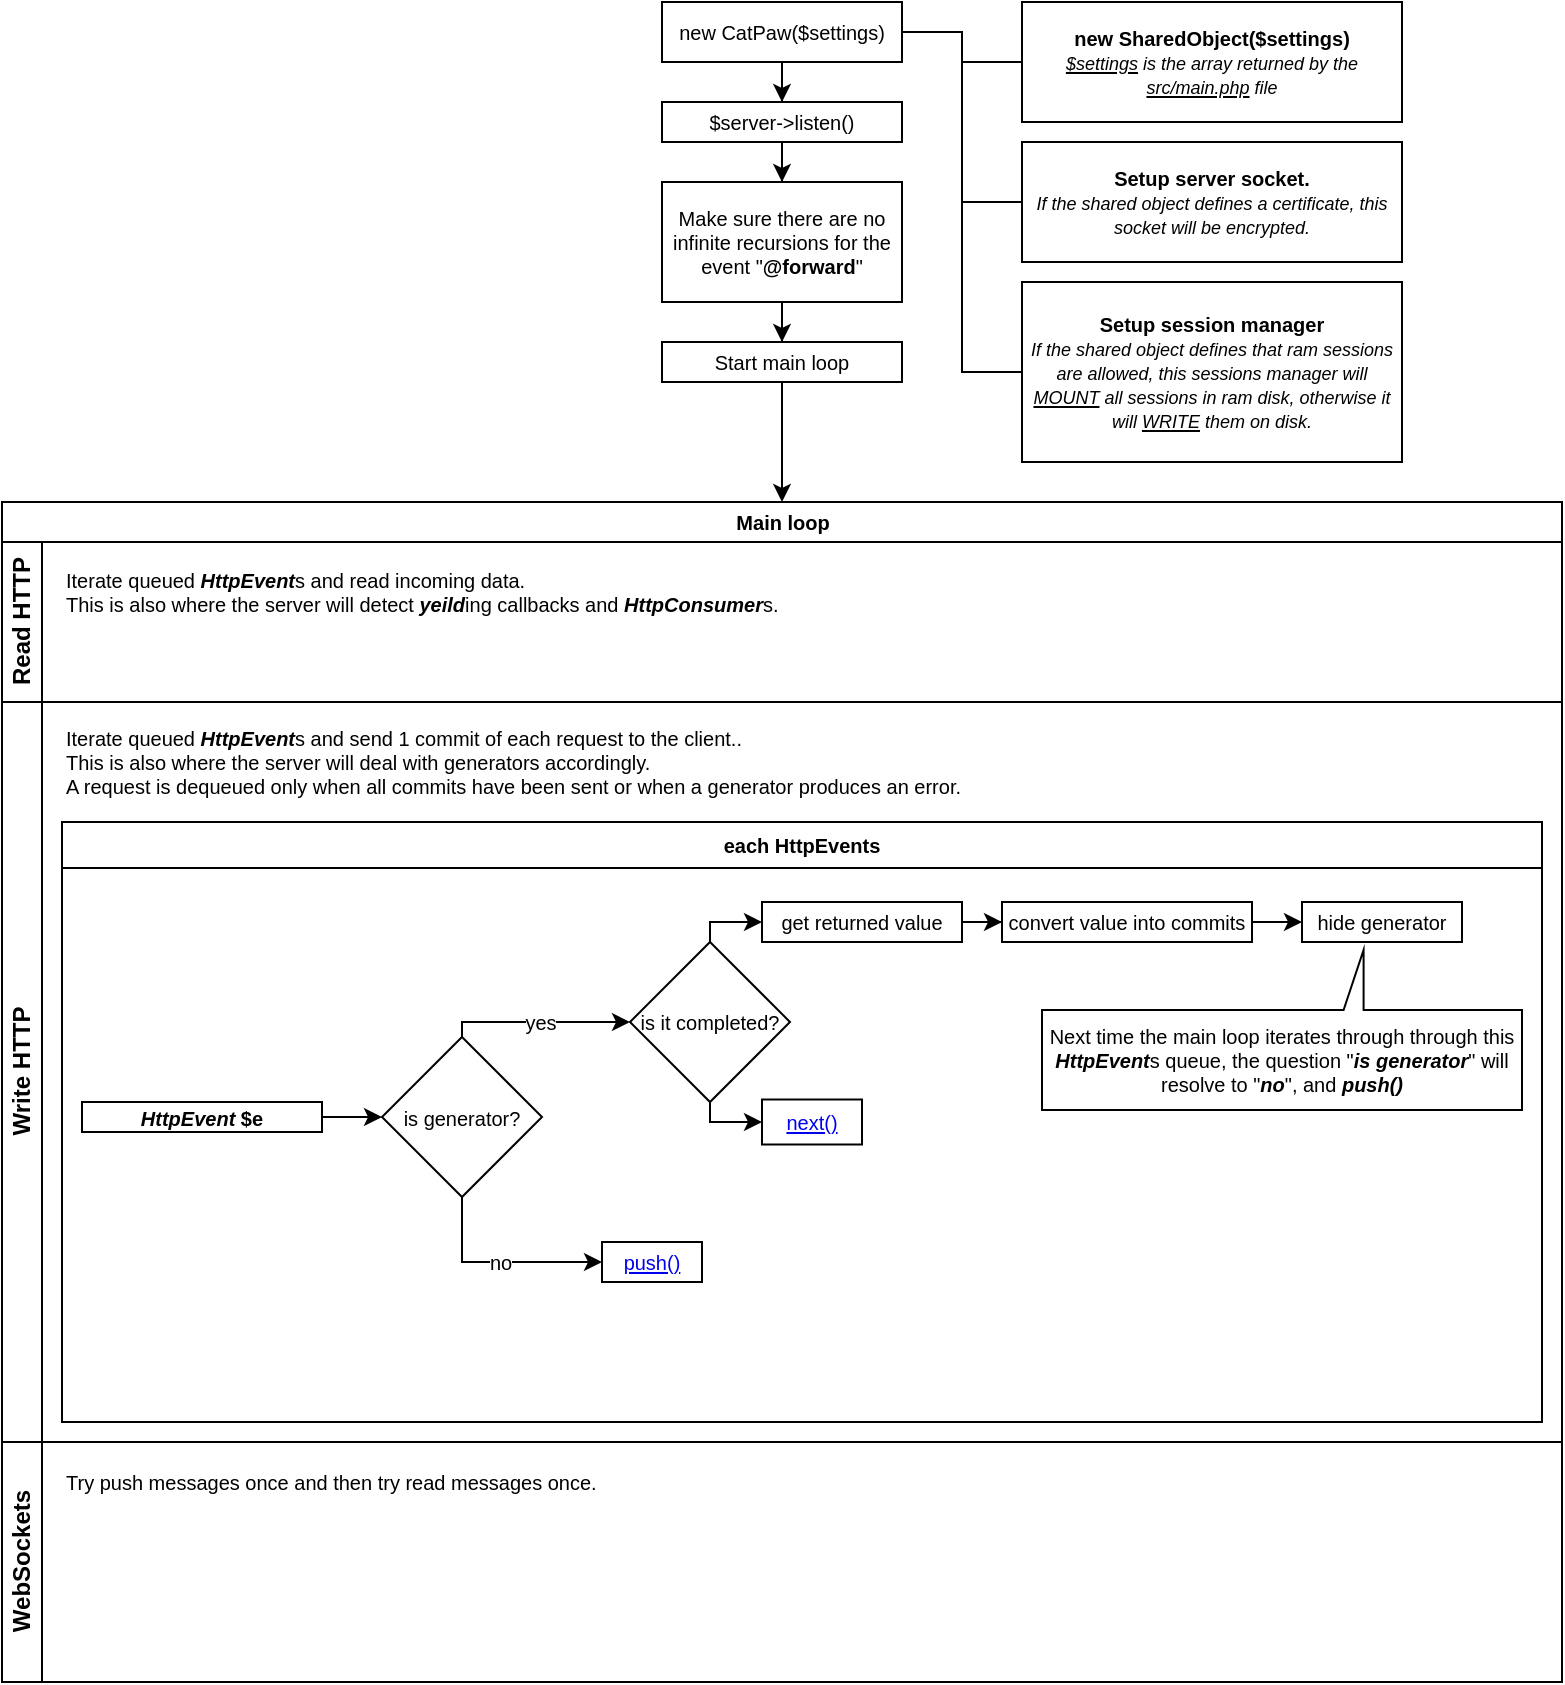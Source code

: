 <mxfile version="13.9.8" type="github">
  <diagram id="8ZCvkTjQwKNvJjbv2cjB" name="Page-1">
    <mxGraphModel dx="948" dy="559" grid="1" gridSize="10" guides="1" tooltips="1" connect="1" arrows="1" fold="1" page="1" pageScale="1" pageWidth="827" pageHeight="1169" math="0" shadow="0">
      <root>
        <mxCell id="0" />
        <mxCell id="1" parent="0" />
        <mxCell id="lEfsinpkYx7kkaVaV9f4-2" style="edgeStyle=orthogonalEdgeStyle;rounded=0;orthogonalLoop=1;jettySize=auto;html=1;" edge="1" parent="1" source="lEfsinpkYx7kkaVaV9f4-1" target="lEfsinpkYx7kkaVaV9f4-3">
          <mxGeometry relative="1" as="geometry">
            <mxPoint x="414" y="150" as="targetPoint" />
          </mxGeometry>
        </mxCell>
        <mxCell id="lEfsinpkYx7kkaVaV9f4-7" style="edgeStyle=orthogonalEdgeStyle;rounded=0;orthogonalLoop=1;jettySize=auto;html=1;entryX=0;entryY=0.5;entryDx=0;entryDy=0;fontSize=10;endArrow=none;endFill=0;" edge="1" parent="1" source="lEfsinpkYx7kkaVaV9f4-1" target="lEfsinpkYx7kkaVaV9f4-6">
          <mxGeometry relative="1" as="geometry" />
        </mxCell>
        <mxCell id="lEfsinpkYx7kkaVaV9f4-9" style="edgeStyle=orthogonalEdgeStyle;rounded=0;orthogonalLoop=1;jettySize=auto;html=1;entryX=0;entryY=0.5;entryDx=0;entryDy=0;fontSize=10;endArrow=none;endFill=0;" edge="1" parent="1" source="lEfsinpkYx7kkaVaV9f4-1" target="lEfsinpkYx7kkaVaV9f4-8">
          <mxGeometry relative="1" as="geometry" />
        </mxCell>
        <mxCell id="lEfsinpkYx7kkaVaV9f4-1" value="new CatPaw($settings)" style="rounded=0;whiteSpace=wrap;html=1;fontSize=10;" vertex="1" parent="1">
          <mxGeometry x="350" y="50" width="120" height="30" as="geometry" />
        </mxCell>
        <mxCell id="lEfsinpkYx7kkaVaV9f4-4" style="edgeStyle=orthogonalEdgeStyle;rounded=0;orthogonalLoop=1;jettySize=auto;html=1;exitX=1;exitY=0.5;exitDx=0;exitDy=0;endArrow=none;endFill=0;" edge="1" parent="1" source="lEfsinpkYx7kkaVaV9f4-1" target="lEfsinpkYx7kkaVaV9f4-5">
          <mxGeometry relative="1" as="geometry">
            <mxPoint x="560" y="180" as="targetPoint" />
            <mxPoint x="480" y="80" as="sourcePoint" />
          </mxGeometry>
        </mxCell>
        <mxCell id="lEfsinpkYx7kkaVaV9f4-12" style="edgeStyle=orthogonalEdgeStyle;rounded=0;orthogonalLoop=1;jettySize=auto;html=1;entryX=0.5;entryY=0;entryDx=0;entryDy=0;endArrow=classic;endFill=1;strokeColor=#000000;fontSize=10;" edge="1" parent="1" source="lEfsinpkYx7kkaVaV9f4-3" target="lEfsinpkYx7kkaVaV9f4-11">
          <mxGeometry relative="1" as="geometry" />
        </mxCell>
        <mxCell id="lEfsinpkYx7kkaVaV9f4-3" value="&lt;font style=&quot;font-size: 10px&quot;&gt;$server-&amp;gt;listen()&lt;/font&gt;" style="rounded=0;whiteSpace=wrap;html=1;" vertex="1" parent="1">
          <mxGeometry x="350" y="100" width="120" height="20" as="geometry" />
        </mxCell>
        <mxCell id="lEfsinpkYx7kkaVaV9f4-5" value="&lt;b&gt;new SharedObject($settings)&lt;/b&gt;&lt;br&gt;&lt;i&gt;&lt;font style=&quot;font-size: 9px&quot;&gt;&lt;u&gt;$settings&lt;/u&gt; is the array returned by the &lt;u&gt;src/main.php&lt;/u&gt;&amp;nbsp;file&lt;/font&gt;&lt;/i&gt;" style="rounded=0;whiteSpace=wrap;html=1;fontSize=10;" vertex="1" parent="1">
          <mxGeometry x="530" y="50" width="190" height="60" as="geometry" />
        </mxCell>
        <mxCell id="lEfsinpkYx7kkaVaV9f4-6" value="&lt;b&gt;&lt;font style=&quot;font-size: 10px&quot;&gt;Setup session manager&lt;/font&gt;&lt;/b&gt;&lt;br&gt;&lt;font style=&quot;font-size: 9px&quot;&gt;&lt;i&gt;If the shared object defines that ram sessions are allowed, this sessions manager will &lt;u&gt;MOUNT&lt;/u&gt; all sessions in ram disk, otherwise it will &lt;u&gt;WRITE&lt;/u&gt;&amp;nbsp;them on disk.&lt;/i&gt;&lt;/font&gt;" style="rounded=0;whiteSpace=wrap;html=1;fontSize=10;" vertex="1" parent="1">
          <mxGeometry x="530" y="190" width="190" height="90" as="geometry" />
        </mxCell>
        <mxCell id="lEfsinpkYx7kkaVaV9f4-8" value="&lt;b&gt;Setup server socket.&lt;/b&gt;&lt;br&gt;&lt;font style=&quot;font-size: 9px&quot;&gt;&lt;i&gt;If the shared object defines a certificate, this socket will be encrypted.&lt;/i&gt;&lt;/font&gt;" style="rounded=0;whiteSpace=wrap;html=1;fontSize=10;" vertex="1" parent="1">
          <mxGeometry x="530" y="120" width="190" height="60" as="geometry" />
        </mxCell>
        <mxCell id="lEfsinpkYx7kkaVaV9f4-14" style="edgeStyle=orthogonalEdgeStyle;rounded=0;orthogonalLoop=1;jettySize=auto;html=1;entryX=0.5;entryY=0;entryDx=0;entryDy=0;endArrow=classic;endFill=1;strokeColor=#000000;fontSize=10;" edge="1" parent="1" source="lEfsinpkYx7kkaVaV9f4-11" target="lEfsinpkYx7kkaVaV9f4-13">
          <mxGeometry relative="1" as="geometry" />
        </mxCell>
        <mxCell id="lEfsinpkYx7kkaVaV9f4-11" value="Make sure there are no infinite recursions for the event &quot;&lt;b&gt;@forward&lt;/b&gt;&quot;" style="rounded=0;whiteSpace=wrap;html=1;fontSize=10;" vertex="1" parent="1">
          <mxGeometry x="350" y="140" width="120" height="60" as="geometry" />
        </mxCell>
        <mxCell id="lEfsinpkYx7kkaVaV9f4-20" style="edgeStyle=orthogonalEdgeStyle;rounded=0;orthogonalLoop=1;jettySize=auto;html=1;entryX=0.5;entryY=0;entryDx=0;entryDy=0;endArrow=classic;endFill=1;strokeColor=#000000;fontSize=10;" edge="1" parent="1" source="lEfsinpkYx7kkaVaV9f4-13" target="lEfsinpkYx7kkaVaV9f4-16">
          <mxGeometry relative="1" as="geometry" />
        </mxCell>
        <mxCell id="lEfsinpkYx7kkaVaV9f4-13" value="Start main loop" style="rounded=0;whiteSpace=wrap;html=1;fontSize=10;" vertex="1" parent="1">
          <mxGeometry x="350" y="220" width="120" height="20" as="geometry" />
        </mxCell>
        <mxCell id="lEfsinpkYx7kkaVaV9f4-16" value="Main loop" style="swimlane;html=1;childLayout=stackLayout;resizeParent=1;resizeParentMax=0;horizontal=1;startSize=20;horizontalStack=0;fontSize=10;" vertex="1" parent="1">
          <mxGeometry x="20" y="300" width="780" height="590" as="geometry" />
        </mxCell>
        <mxCell id="lEfsinpkYx7kkaVaV9f4-17" value="Read HTTP" style="swimlane;html=1;startSize=20;horizontal=0;" vertex="1" parent="lEfsinpkYx7kkaVaV9f4-16">
          <mxGeometry y="20" width="780" height="80" as="geometry" />
        </mxCell>
        <mxCell id="lEfsinpkYx7kkaVaV9f4-29" value="Iterate queued &lt;b&gt;&lt;i&gt;HttpEvent&lt;/i&gt;&lt;/b&gt;s and read incoming data.&lt;br&gt;&lt;div&gt;This is also where the server will detect &lt;b&gt;&lt;i&gt;yeild&lt;/i&gt;&lt;/b&gt;ing callbacks and &lt;b&gt;&lt;i&gt;HttpConsumer&lt;/i&gt;&lt;/b&gt;s.&lt;/div&gt;" style="text;html=1;align=left;verticalAlign=middle;resizable=0;points=[];autosize=1;fontSize=10;" vertex="1" parent="lEfsinpkYx7kkaVaV9f4-17">
          <mxGeometry x="30" y="10" width="370" height="30" as="geometry" />
        </mxCell>
        <mxCell id="lEfsinpkYx7kkaVaV9f4-18" value="Write HTTP" style="swimlane;html=1;startSize=20;horizontal=0;" vertex="1" parent="lEfsinpkYx7kkaVaV9f4-16">
          <mxGeometry y="100" width="780" height="370" as="geometry" />
        </mxCell>
        <mxCell id="lEfsinpkYx7kkaVaV9f4-31" value="Iterate queued &lt;b&gt;&lt;i&gt;HttpEvent&lt;/i&gt;&lt;/b&gt;s and send 1 commit of each request to the client..&lt;br&gt;This is also where the server will deal with generators accordingly.&lt;br&gt;A request is dequeued only when all commits have been sent or when a generator produces an error." style="text;html=1;align=left;verticalAlign=middle;resizable=0;points=[];autosize=1;fontSize=10;" vertex="1" parent="lEfsinpkYx7kkaVaV9f4-18">
          <mxGeometry x="30" y="10" width="460" height="40" as="geometry" />
        </mxCell>
        <mxCell id="lEfsinpkYx7kkaVaV9f4-38" value="each HttpEvents" style="swimlane;fontSize=10;fontStyle=1" vertex="1" parent="lEfsinpkYx7kkaVaV9f4-18">
          <mxGeometry x="30" y="60" width="740" height="300" as="geometry" />
        </mxCell>
        <mxCell id="lEfsinpkYx7kkaVaV9f4-42" style="edgeStyle=orthogonalEdgeStyle;rounded=0;orthogonalLoop=1;jettySize=auto;html=1;endArrow=classic;endFill=1;strokeColor=#000000;fontSize=10;" edge="1" parent="lEfsinpkYx7kkaVaV9f4-38" source="lEfsinpkYx7kkaVaV9f4-40" target="lEfsinpkYx7kkaVaV9f4-41">
          <mxGeometry relative="1" as="geometry" />
        </mxCell>
        <mxCell id="lEfsinpkYx7kkaVaV9f4-40" value="&lt;b&gt;&lt;i&gt;HttpEvent&lt;/i&gt; $e&lt;/b&gt;" style="rounded=0;whiteSpace=wrap;html=1;fontSize=10;" vertex="1" parent="lEfsinpkYx7kkaVaV9f4-38">
          <mxGeometry x="10" y="140" width="120" height="15" as="geometry" />
        </mxCell>
        <mxCell id="lEfsinpkYx7kkaVaV9f4-44" value="yes" style="edgeStyle=orthogonalEdgeStyle;rounded=0;orthogonalLoop=1;jettySize=auto;html=1;entryX=0;entryY=0.5;entryDx=0;entryDy=0;endArrow=classic;endFill=1;fontSize=10;" edge="1" parent="lEfsinpkYx7kkaVaV9f4-38" source="lEfsinpkYx7kkaVaV9f4-41" target="lEfsinpkYx7kkaVaV9f4-43">
          <mxGeometry relative="1" as="geometry">
            <Array as="points">
              <mxPoint x="200" y="100" />
            </Array>
          </mxGeometry>
        </mxCell>
        <mxCell id="lEfsinpkYx7kkaVaV9f4-74" value="no" style="edgeStyle=orthogonalEdgeStyle;rounded=0;orthogonalLoop=1;jettySize=auto;html=1;entryX=0;entryY=0.5;entryDx=0;entryDy=0;endArrow=classic;endFill=1;strokeColor=#000000;fontSize=10;" edge="1" parent="lEfsinpkYx7kkaVaV9f4-38" source="lEfsinpkYx7kkaVaV9f4-41" target="lEfsinpkYx7kkaVaV9f4-73">
          <mxGeometry relative="1" as="geometry">
            <Array as="points">
              <mxPoint x="200" y="220" />
            </Array>
          </mxGeometry>
        </mxCell>
        <mxCell id="lEfsinpkYx7kkaVaV9f4-41" value="is generator?" style="rhombus;whiteSpace=wrap;html=1;fontSize=10;" vertex="1" parent="lEfsinpkYx7kkaVaV9f4-38">
          <mxGeometry x="160" y="107.5" width="80" height="80" as="geometry" />
        </mxCell>
        <mxCell id="lEfsinpkYx7kkaVaV9f4-47" style="edgeStyle=orthogonalEdgeStyle;rounded=0;orthogonalLoop=1;jettySize=auto;html=1;entryX=0;entryY=0.5;entryDx=0;entryDy=0;endArrow=classic;endFill=1;strokeColor=#000000;fontSize=10;" edge="1" parent="lEfsinpkYx7kkaVaV9f4-38" source="lEfsinpkYx7kkaVaV9f4-43" target="lEfsinpkYx7kkaVaV9f4-46">
          <mxGeometry relative="1" as="geometry">
            <Array as="points">
              <mxPoint x="324" y="150" />
            </Array>
          </mxGeometry>
        </mxCell>
        <mxCell id="lEfsinpkYx7kkaVaV9f4-49" style="edgeStyle=orthogonalEdgeStyle;rounded=0;orthogonalLoop=1;jettySize=auto;html=1;endArrow=classic;endFill=1;strokeColor=#000000;fontSize=10;" edge="1" parent="lEfsinpkYx7kkaVaV9f4-38" source="lEfsinpkYx7kkaVaV9f4-43" target="lEfsinpkYx7kkaVaV9f4-48">
          <mxGeometry relative="1" as="geometry">
            <Array as="points">
              <mxPoint x="324" y="50" />
            </Array>
          </mxGeometry>
        </mxCell>
        <mxCell id="lEfsinpkYx7kkaVaV9f4-43" value="is it completed?" style="rhombus;whiteSpace=wrap;html=1;fontSize=10;" vertex="1" parent="lEfsinpkYx7kkaVaV9f4-38">
          <mxGeometry x="284" y="60" width="80" height="80" as="geometry" />
        </mxCell>
        <mxCell id="lEfsinpkYx7kkaVaV9f4-46" value="&lt;a href=&quot;https://www.php.net/manual/en/generator.next.php&quot;&gt;next()&lt;/a&gt;" style="rounded=0;whiteSpace=wrap;html=1;fontSize=10;" vertex="1" parent="lEfsinpkYx7kkaVaV9f4-38">
          <mxGeometry x="350" y="138.75" width="50" height="22.5" as="geometry" />
        </mxCell>
        <mxCell id="lEfsinpkYx7kkaVaV9f4-51" style="edgeStyle=orthogonalEdgeStyle;rounded=0;orthogonalLoop=1;jettySize=auto;html=1;entryX=0;entryY=0.5;entryDx=0;entryDy=0;endArrow=classic;endFill=1;strokeColor=#000000;fontSize=10;" edge="1" parent="lEfsinpkYx7kkaVaV9f4-38" source="lEfsinpkYx7kkaVaV9f4-48" target="lEfsinpkYx7kkaVaV9f4-50">
          <mxGeometry relative="1" as="geometry" />
        </mxCell>
        <mxCell id="lEfsinpkYx7kkaVaV9f4-48" value="get returned value" style="rounded=0;whiteSpace=wrap;html=1;fontSize=10;" vertex="1" parent="lEfsinpkYx7kkaVaV9f4-38">
          <mxGeometry x="350" y="40" width="100" height="20" as="geometry" />
        </mxCell>
        <mxCell id="lEfsinpkYx7kkaVaV9f4-53" style="edgeStyle=orthogonalEdgeStyle;rounded=0;orthogonalLoop=1;jettySize=auto;html=1;entryX=0;entryY=0.5;entryDx=0;entryDy=0;endArrow=classic;endFill=1;strokeColor=#000000;fontSize=10;" edge="1" parent="lEfsinpkYx7kkaVaV9f4-38" source="lEfsinpkYx7kkaVaV9f4-50" target="lEfsinpkYx7kkaVaV9f4-52">
          <mxGeometry relative="1" as="geometry" />
        </mxCell>
        <mxCell id="lEfsinpkYx7kkaVaV9f4-50" value="convert value into commits" style="rounded=0;whiteSpace=wrap;html=1;fontSize=10;" vertex="1" parent="lEfsinpkYx7kkaVaV9f4-38">
          <mxGeometry x="470" y="40" width="125" height="20" as="geometry" />
        </mxCell>
        <mxCell id="lEfsinpkYx7kkaVaV9f4-52" value="hide generator" style="rounded=0;whiteSpace=wrap;html=1;fontSize=10;" vertex="1" parent="lEfsinpkYx7kkaVaV9f4-38">
          <mxGeometry x="620" y="40" width="80" height="20" as="geometry" />
        </mxCell>
        <mxCell id="lEfsinpkYx7kkaVaV9f4-55" value="Next time the main loop iterates through through this &lt;b&gt;&lt;i&gt;HttpEvent&lt;/i&gt;&lt;/b&gt;s queue, the question &quot;&lt;b&gt;&lt;i&gt;is generator&lt;/i&gt;&lt;/b&gt;&quot; will resolve to &quot;&lt;b&gt;&lt;i&gt;no&lt;/i&gt;&lt;/b&gt;&quot;, and &lt;b&gt;&lt;i&gt;push()&lt;/i&gt;&lt;/b&gt;" style="shape=callout;whiteSpace=wrap;html=1;perimeter=calloutPerimeter;fontSize=10;position2=0.33;direction=west;size=30;position=0.33;base=10;" vertex="1" parent="lEfsinpkYx7kkaVaV9f4-38">
          <mxGeometry x="490" y="64" width="240" height="80" as="geometry" />
        </mxCell>
        <mxCell id="lEfsinpkYx7kkaVaV9f4-73" value="&lt;a href=&quot;https://github.com/tncrazvan/catpaw/blob/7022b50436b54305c243930c37cd306be043c111/src/com/github/tncrazvan/catpaw/http/HttpEventManager.php#L265&quot;&gt;push()&lt;/a&gt;" style="rounded=0;whiteSpace=wrap;html=1;fontSize=10;" vertex="1" parent="lEfsinpkYx7kkaVaV9f4-38">
          <mxGeometry x="270" y="210" width="50" height="20" as="geometry" />
        </mxCell>
        <mxCell id="lEfsinpkYx7kkaVaV9f4-19" value="WebSockets" style="swimlane;html=1;startSize=20;horizontal=0;" vertex="1" parent="lEfsinpkYx7kkaVaV9f4-16">
          <mxGeometry y="470" width="780" height="120" as="geometry" />
        </mxCell>
        <mxCell id="lEfsinpkYx7kkaVaV9f4-32" value="Try push messages once and then try read messages once." style="text;html=1;align=left;verticalAlign=middle;resizable=0;points=[];autosize=1;fontSize=10;" vertex="1" parent="lEfsinpkYx7kkaVaV9f4-19">
          <mxGeometry x="30" y="10" width="280" height="20" as="geometry" />
        </mxCell>
      </root>
    </mxGraphModel>
  </diagram>
</mxfile>
